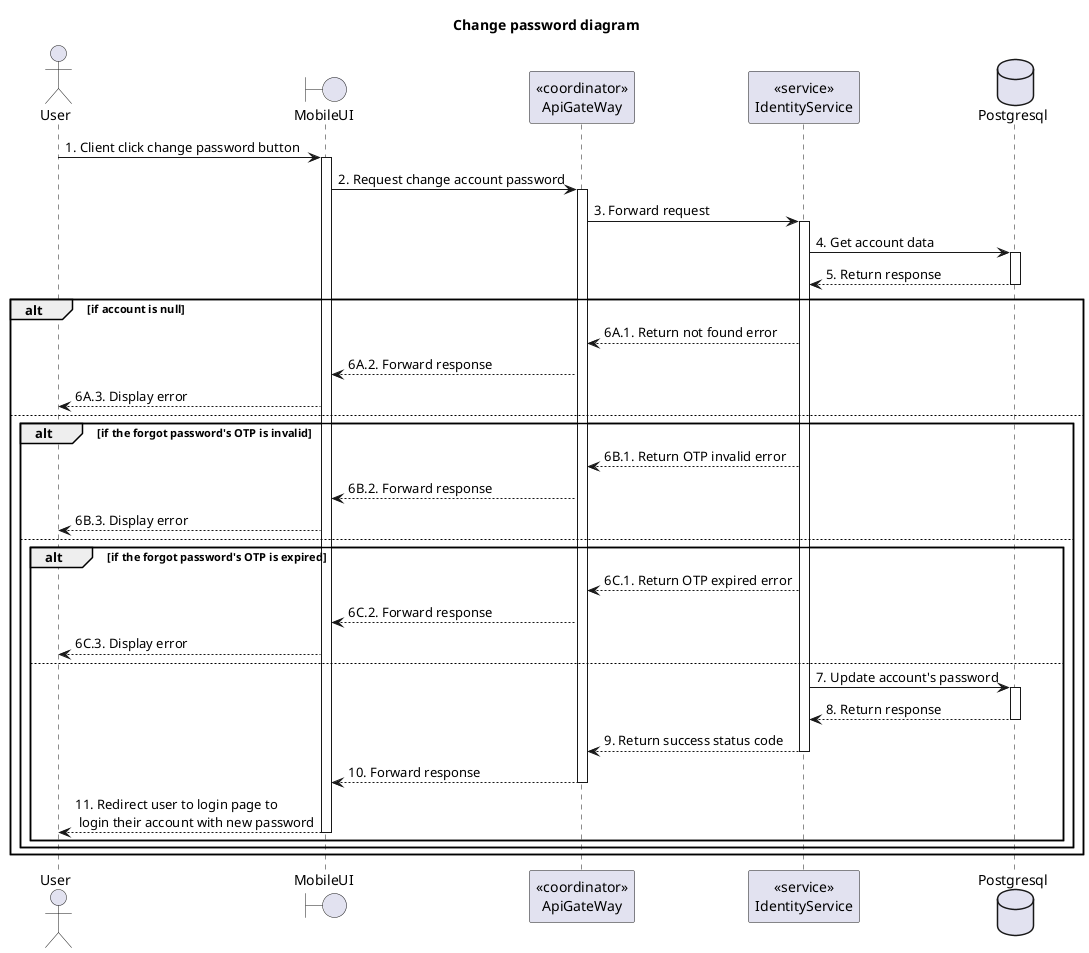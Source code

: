 @startuml Sequence
title "Change password diagram"

<style>
  sequenceDiagram {
    reference {
      BackGroundColor white
    }
}
</style>

actor User
boundary MobileUI
participant "<<coordinator>>\nApiGateWay" as ApiGateway
participant "<<service>>\nIdentityService" as IdentityService
database Postgresql

User -> MobileUI ++: 1. Client click change password button
MobileUI -> ApiGateway ++: 2. Request change account password

ApiGateway -> IdentityService ++: 3. Forward request
IdentityService -> Postgresql ++: 4. Get account data
IdentityService <-- Postgresql --: 5. Return response

alt if account is null
  ApiGateway <-- IdentityService: 6A.1. Return not found error
  MobileUI <-- ApiGateway: 6A.2. Forward response
  User <-- MobileUI: 6A.3. Display error
else
  alt if the forgot password's OTP is invalid
    ApiGateway <-- IdentityService: 6B.1. Return OTP invalid error
    MobileUI <-- ApiGateway: 6B.2. Forward response
    User <-- MobileUI: 6B.3. Display error
  else
    alt if the forgot password's OTP is expired
      ApiGateway <-- IdentityService: 6C.1. Return OTP expired error
      MobileUI <-- ApiGateway: 6C.2. Forward response
      User <-- MobileUI: 6C.3. Display error
    else
      IdentityService -> Postgresql ++: 7. Update account's password
      IdentityService <-- Postgresql --: 8. Return response
      ApiGateway <-- IdentityService --: 9. Return success status code
      MobileUI <-- ApiGateway --: 10. Forward response
      User <-- MobileUI --: 11. Redirect user to login page to\n login their account with new password
    end
  end
end

@enduml
